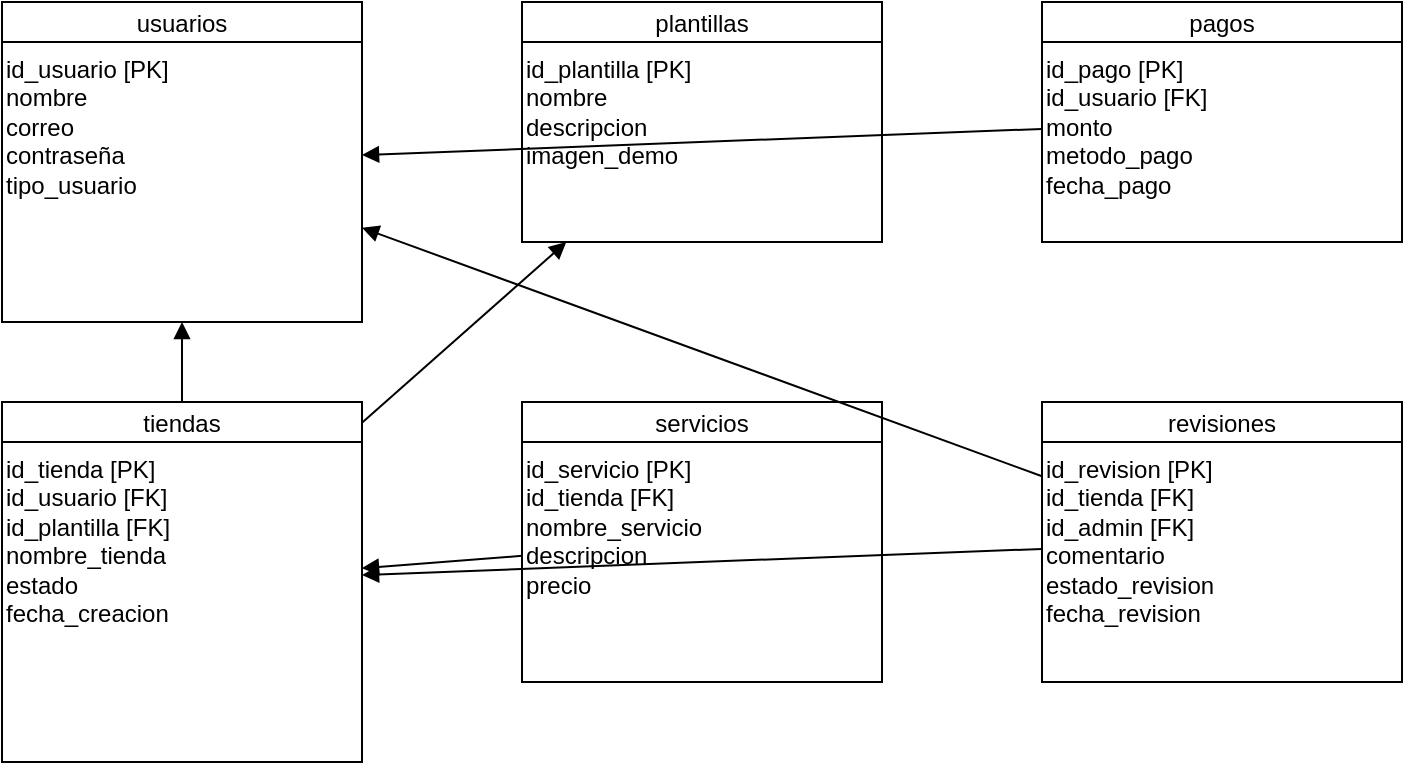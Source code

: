 <mxfile version="28.0.6">
  <diagram name="Página-1" id="qU0YNKhvaIz5Qn_va_dD">
    <mxGraphModel dx="1426" dy="743" grid="1" gridSize="10" guides="1" tooltips="1" connect="1" arrows="1" fold="1" page="1" pageScale="1" pageWidth="827" pageHeight="1169" math="0" shadow="0">
      <root>
        <mxCell id="0" />
        <mxCell id="1" parent="0" />
        <mxCell id="2" value="usuarios" style="shape=swimlane;startSize=20;" parent="1" vertex="1">
          <mxGeometry x="40" y="40" width="180" height="160" as="geometry" />
        </mxCell>
        <mxCell id="3" value="id_usuario [PK]&#xa;nombre&#xa;correo&#xa;contraseña&#xa;tipo_usuario" style="text;html=1;whiteSpace=wrap;" parent="2" vertex="1">
          <mxGeometry y="20" width="180" height="140" as="geometry" />
        </mxCell>
        <mxCell id="4" value="plantillas" style="shape=swimlane;startSize=20;" parent="1" vertex="1">
          <mxGeometry x="300" y="40" width="180" height="120" as="geometry" />
        </mxCell>
        <mxCell id="5" value="id_plantilla [PK]&#xa;nombre&#xa;descripcion&#xa;imagen_demo" style="text;html=1;whiteSpace=wrap;" parent="4" vertex="1">
          <mxGeometry y="20" width="180" height="100" as="geometry" />
        </mxCell>
        <mxCell id="6" value="tiendas" style="shape=swimlane;startSize=20;" parent="1" vertex="1">
          <mxGeometry x="40" y="240" width="180" height="180" as="geometry" />
        </mxCell>
        <mxCell id="7" value="id_tienda [PK]&#xa;id_usuario [FK]&#xa;id_plantilla [FK]&#xa;nombre_tienda&#xa;estado&#xa;fecha_creacion" style="text;html=1;whiteSpace=wrap;" parent="6" vertex="1">
          <mxGeometry y="20" width="180" height="160" as="geometry" />
        </mxCell>
        <mxCell id="8" value="servicios" style="shape=swimlane;startSize=20;" parent="1" vertex="1">
          <mxGeometry x="300" y="240" width="180" height="140" as="geometry" />
        </mxCell>
        <mxCell id="9" value="id_servicio [PK]&#xa;id_tienda [FK]&#xa;nombre_servicio&#xa;descripcion&#xa;precio" style="text;html=1;whiteSpace=wrap;" parent="8" vertex="1">
          <mxGeometry y="20" width="180" height="120" as="geometry" />
        </mxCell>
        <mxCell id="10" value="pagos" style="shape=swimlane;startSize=20;" parent="1" vertex="1">
          <mxGeometry x="560" y="40" width="180" height="120" as="geometry" />
        </mxCell>
        <mxCell id="11" value="id_pago [PK]&#xa;id_usuario [FK]&#xa;monto&#xa;metodo_pago&#xa;fecha_pago" style="text;html=1;whiteSpace=wrap;" parent="10" vertex="1">
          <mxGeometry y="20" width="180" height="100" as="geometry" />
        </mxCell>
        <mxCell id="12" value="revisiones" style="shape=swimlane;startSize=20;" parent="1" vertex="1">
          <mxGeometry x="560" y="240" width="180" height="140" as="geometry" />
        </mxCell>
        <mxCell id="13" value="id_revision [PK]&#xa;id_tienda [FK]&#xa;id_admin [FK]&#xa;comentario&#xa;estado_revision&#xa;fecha_revision" style="text;html=1;whiteSpace=wrap;" parent="12" vertex="1">
          <mxGeometry y="20" width="180" height="120" as="geometry" />
        </mxCell>
        <mxCell id="14" style="endArrow=block;" parent="1" source="6" target="2" edge="1">
          <mxGeometry relative="1" as="geometry" />
        </mxCell>
        <mxCell id="15" style="endArrow=block;" parent="1" source="6" target="4" edge="1">
          <mxGeometry relative="1" as="geometry" />
        </mxCell>
        <mxCell id="16" style="endArrow=block;" parent="1" source="8" target="6" edge="1">
          <mxGeometry relative="1" as="geometry" />
        </mxCell>
        <mxCell id="17" style="endArrow=block;" parent="1" source="10" target="2" edge="1">
          <mxGeometry relative="1" as="geometry" />
        </mxCell>
        <mxCell id="18" style="endArrow=block;" parent="1" source="12" target="6" edge="1">
          <mxGeometry relative="1" as="geometry" />
        </mxCell>
        <mxCell id="19" style="endArrow=block;" parent="1" source="12" target="2" edge="1">
          <mxGeometry relative="1" as="geometry" />
        </mxCell>
      </root>
    </mxGraphModel>
  </diagram>
</mxfile>
